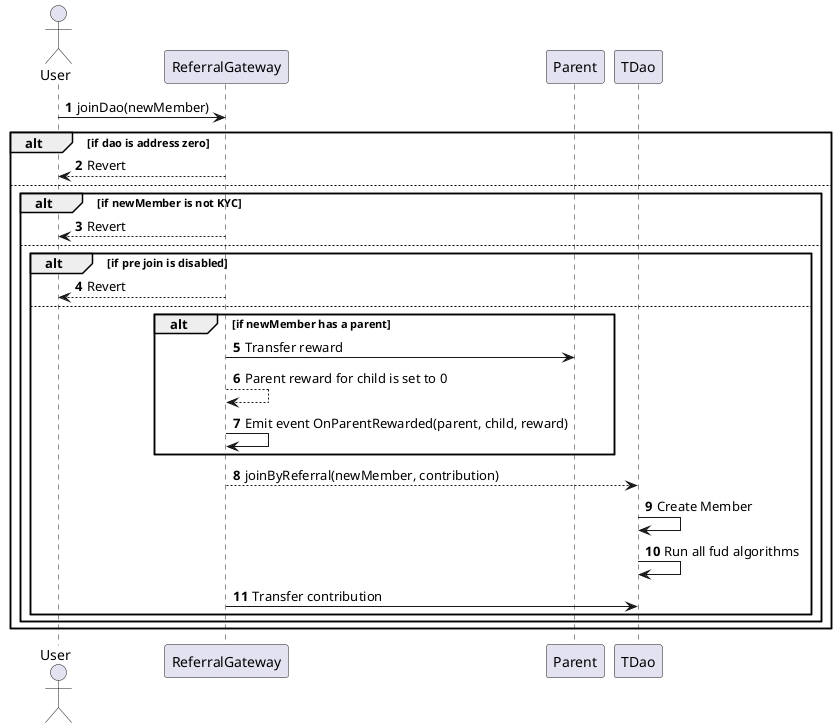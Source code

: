 @startuml Join Dao
autonumber

actor User

User -> ReferralGateway: joinDao(newMember)

alt if dao is address zero
    ReferralGateway --> User: Revert
else
    alt if newMember is not KYC
        ReferralGateway --> User: Revert
    else
        alt if pre join is disabled
            ReferralGateway --> User: Revert
        else
            alt if newMember has a parent
                ReferralGateway -> Parent: Transfer reward
                ReferralGateway --> ReferralGateway: Parent reward for child is set to 0
                ReferralGateway -> ReferralGateway: Emit event OnParentRewarded(parent, child, reward) 
            end
            ReferralGateway --> TDao: joinByReferral(newMember, contribution)
            TDao -> TDao: Create Member
            TDao -> TDao: Run all fud algorithms
            ReferralGateway -> TDao: Transfer contribution
        end
    end
end

@enduml    
